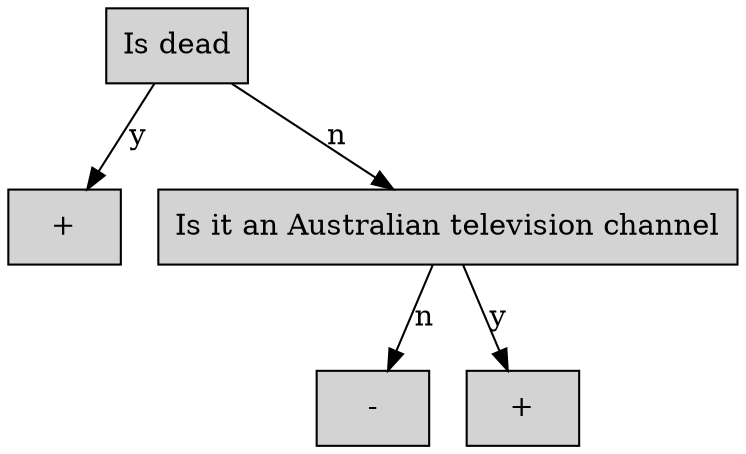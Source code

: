 digraph Tree{
 graph [compound=true];
n0 [shape=box, style="filled", label="Is dead"];
n0 -> n1 [label="y"];
n1 [shape=box, style="filled", label="+
"];
n0 -> n2 [label="n"];
n2 [shape=box, style="filled", label="Is it an Australian television channel"];
n2 -> n3 [label="n"];
n3 [shape=box, style="filled", label="-
"];
n2 -> n4 [label="y"];
n4 [shape=box, style="filled", label="+
"];
}